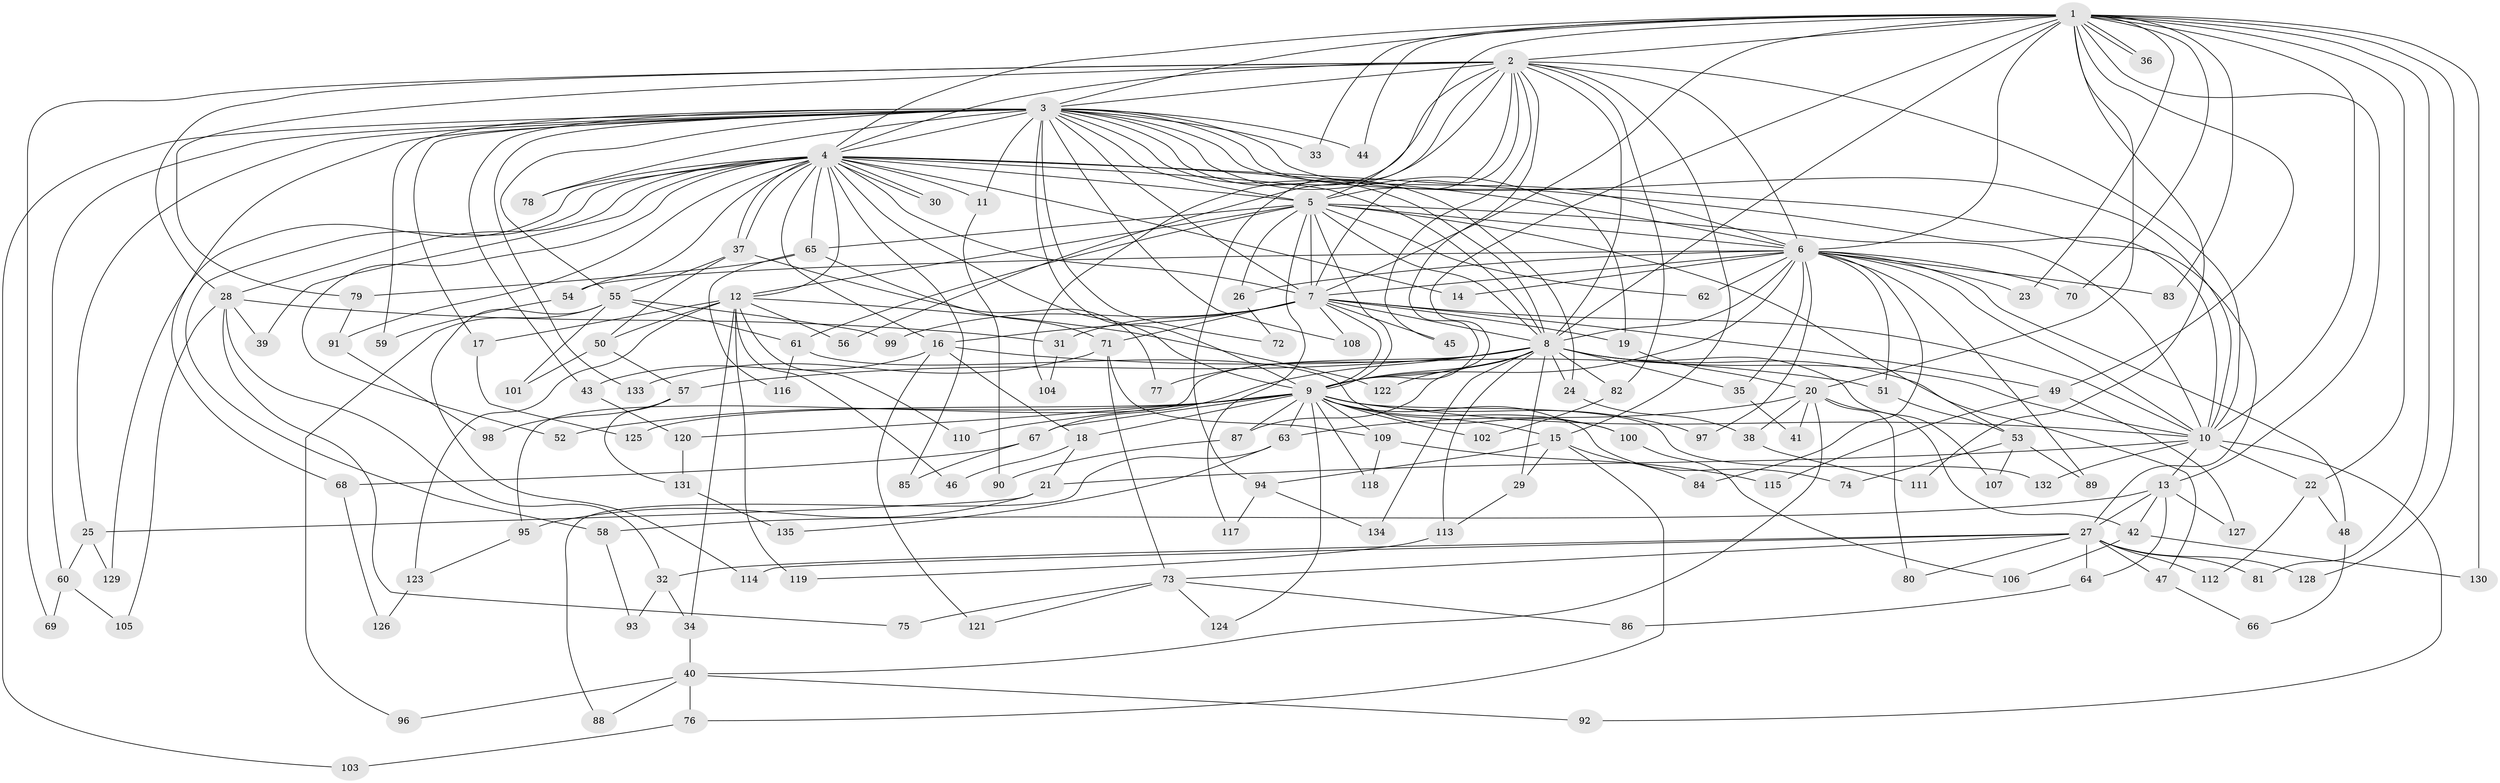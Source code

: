 // coarse degree distribution, {21: 0.014925373134328358, 24: 0.014925373134328358, 23: 0.014925373134328358, 18: 0.014925373134328358, 20: 0.014925373134328358, 19: 0.014925373134328358, 14: 0.014925373134328358, 17: 0.014925373134328358, 3: 0.208955223880597, 7: 0.014925373134328358, 4: 0.11940298507462686, 6: 0.04477611940298507, 9: 0.014925373134328358, 2: 0.40298507462686567, 11: 0.014925373134328358, 5: 0.04477611940298507, 10: 0.014925373134328358}
// Generated by graph-tools (version 1.1) at 2025/17/03/04/25 18:17:16]
// undirected, 135 vertices, 295 edges
graph export_dot {
graph [start="1"]
  node [color=gray90,style=filled];
  1;
  2;
  3;
  4;
  5;
  6;
  7;
  8;
  9;
  10;
  11;
  12;
  13;
  14;
  15;
  16;
  17;
  18;
  19;
  20;
  21;
  22;
  23;
  24;
  25;
  26;
  27;
  28;
  29;
  30;
  31;
  32;
  33;
  34;
  35;
  36;
  37;
  38;
  39;
  40;
  41;
  42;
  43;
  44;
  45;
  46;
  47;
  48;
  49;
  50;
  51;
  52;
  53;
  54;
  55;
  56;
  57;
  58;
  59;
  60;
  61;
  62;
  63;
  64;
  65;
  66;
  67;
  68;
  69;
  70;
  71;
  72;
  73;
  74;
  75;
  76;
  77;
  78;
  79;
  80;
  81;
  82;
  83;
  84;
  85;
  86;
  87;
  88;
  89;
  90;
  91;
  92;
  93;
  94;
  95;
  96;
  97;
  98;
  99;
  100;
  101;
  102;
  103;
  104;
  105;
  106;
  107;
  108;
  109;
  110;
  111;
  112;
  113;
  114;
  115;
  116;
  117;
  118;
  119;
  120;
  121;
  122;
  123;
  124;
  125;
  126;
  127;
  128;
  129;
  130;
  131;
  132;
  133;
  134;
  135;
  1 -- 2;
  1 -- 3;
  1 -- 4;
  1 -- 5;
  1 -- 6;
  1 -- 7;
  1 -- 8;
  1 -- 9;
  1 -- 10;
  1 -- 13;
  1 -- 20;
  1 -- 22;
  1 -- 23;
  1 -- 33;
  1 -- 36;
  1 -- 36;
  1 -- 44;
  1 -- 49;
  1 -- 70;
  1 -- 81;
  1 -- 83;
  1 -- 111;
  1 -- 128;
  1 -- 130;
  2 -- 3;
  2 -- 4;
  2 -- 5;
  2 -- 6;
  2 -- 7;
  2 -- 8;
  2 -- 9;
  2 -- 10;
  2 -- 15;
  2 -- 28;
  2 -- 45;
  2 -- 56;
  2 -- 69;
  2 -- 79;
  2 -- 82;
  2 -- 94;
  2 -- 104;
  3 -- 4;
  3 -- 5;
  3 -- 6;
  3 -- 7;
  3 -- 8;
  3 -- 9;
  3 -- 10;
  3 -- 11;
  3 -- 17;
  3 -- 19;
  3 -- 24;
  3 -- 25;
  3 -- 27;
  3 -- 33;
  3 -- 43;
  3 -- 44;
  3 -- 55;
  3 -- 59;
  3 -- 60;
  3 -- 68;
  3 -- 72;
  3 -- 78;
  3 -- 103;
  3 -- 108;
  3 -- 133;
  4 -- 5;
  4 -- 6;
  4 -- 7;
  4 -- 8;
  4 -- 9;
  4 -- 10;
  4 -- 11;
  4 -- 12;
  4 -- 14;
  4 -- 16;
  4 -- 28;
  4 -- 30;
  4 -- 30;
  4 -- 37;
  4 -- 37;
  4 -- 39;
  4 -- 52;
  4 -- 54;
  4 -- 58;
  4 -- 65;
  4 -- 78;
  4 -- 85;
  4 -- 91;
  4 -- 129;
  5 -- 6;
  5 -- 7;
  5 -- 8;
  5 -- 9;
  5 -- 10;
  5 -- 12;
  5 -- 26;
  5 -- 53;
  5 -- 61;
  5 -- 62;
  5 -- 65;
  5 -- 117;
  6 -- 7;
  6 -- 8;
  6 -- 9;
  6 -- 10;
  6 -- 14;
  6 -- 23;
  6 -- 26;
  6 -- 35;
  6 -- 48;
  6 -- 51;
  6 -- 54;
  6 -- 62;
  6 -- 70;
  6 -- 83;
  6 -- 84;
  6 -- 89;
  6 -- 97;
  7 -- 8;
  7 -- 9;
  7 -- 10;
  7 -- 16;
  7 -- 19;
  7 -- 31;
  7 -- 45;
  7 -- 49;
  7 -- 71;
  7 -- 99;
  7 -- 108;
  8 -- 9;
  8 -- 10;
  8 -- 24;
  8 -- 29;
  8 -- 35;
  8 -- 47;
  8 -- 57;
  8 -- 67;
  8 -- 77;
  8 -- 82;
  8 -- 87;
  8 -- 95;
  8 -- 107;
  8 -- 113;
  8 -- 122;
  8 -- 134;
  9 -- 10;
  9 -- 15;
  9 -- 18;
  9 -- 52;
  9 -- 63;
  9 -- 67;
  9 -- 74;
  9 -- 87;
  9 -- 97;
  9 -- 100;
  9 -- 102;
  9 -- 109;
  9 -- 110;
  9 -- 118;
  9 -- 120;
  9 -- 124;
  9 -- 125;
  9 -- 132;
  10 -- 13;
  10 -- 21;
  10 -- 22;
  10 -- 92;
  10 -- 132;
  11 -- 90;
  12 -- 17;
  12 -- 34;
  12 -- 46;
  12 -- 50;
  12 -- 56;
  12 -- 110;
  12 -- 119;
  12 -- 122;
  12 -- 123;
  13 -- 27;
  13 -- 42;
  13 -- 58;
  13 -- 64;
  13 -- 127;
  15 -- 29;
  15 -- 76;
  15 -- 84;
  15 -- 94;
  16 -- 18;
  16 -- 43;
  16 -- 51;
  16 -- 121;
  17 -- 125;
  18 -- 21;
  18 -- 46;
  19 -- 20;
  20 -- 38;
  20 -- 40;
  20 -- 41;
  20 -- 42;
  20 -- 63;
  20 -- 80;
  21 -- 25;
  21 -- 95;
  22 -- 48;
  22 -- 112;
  24 -- 38;
  25 -- 60;
  25 -- 129;
  26 -- 72;
  27 -- 32;
  27 -- 47;
  27 -- 64;
  27 -- 73;
  27 -- 80;
  27 -- 81;
  27 -- 112;
  27 -- 114;
  27 -- 128;
  28 -- 31;
  28 -- 32;
  28 -- 39;
  28 -- 75;
  28 -- 105;
  29 -- 113;
  31 -- 104;
  32 -- 34;
  32 -- 93;
  34 -- 40;
  35 -- 41;
  37 -- 50;
  37 -- 55;
  37 -- 77;
  38 -- 111;
  40 -- 76;
  40 -- 88;
  40 -- 92;
  40 -- 96;
  42 -- 106;
  42 -- 130;
  43 -- 120;
  47 -- 66;
  48 -- 66;
  49 -- 115;
  49 -- 127;
  50 -- 57;
  50 -- 101;
  51 -- 53;
  53 -- 74;
  53 -- 89;
  53 -- 107;
  54 -- 59;
  55 -- 61;
  55 -- 96;
  55 -- 99;
  55 -- 101;
  55 -- 114;
  57 -- 98;
  57 -- 131;
  58 -- 93;
  60 -- 69;
  60 -- 105;
  61 -- 100;
  61 -- 116;
  63 -- 88;
  63 -- 135;
  64 -- 86;
  65 -- 71;
  65 -- 79;
  65 -- 116;
  67 -- 68;
  67 -- 85;
  68 -- 126;
  71 -- 73;
  71 -- 109;
  71 -- 133;
  73 -- 75;
  73 -- 86;
  73 -- 121;
  73 -- 124;
  76 -- 103;
  79 -- 91;
  82 -- 102;
  87 -- 90;
  91 -- 98;
  94 -- 117;
  94 -- 134;
  95 -- 123;
  100 -- 106;
  109 -- 115;
  109 -- 118;
  113 -- 119;
  120 -- 131;
  123 -- 126;
  131 -- 135;
}
